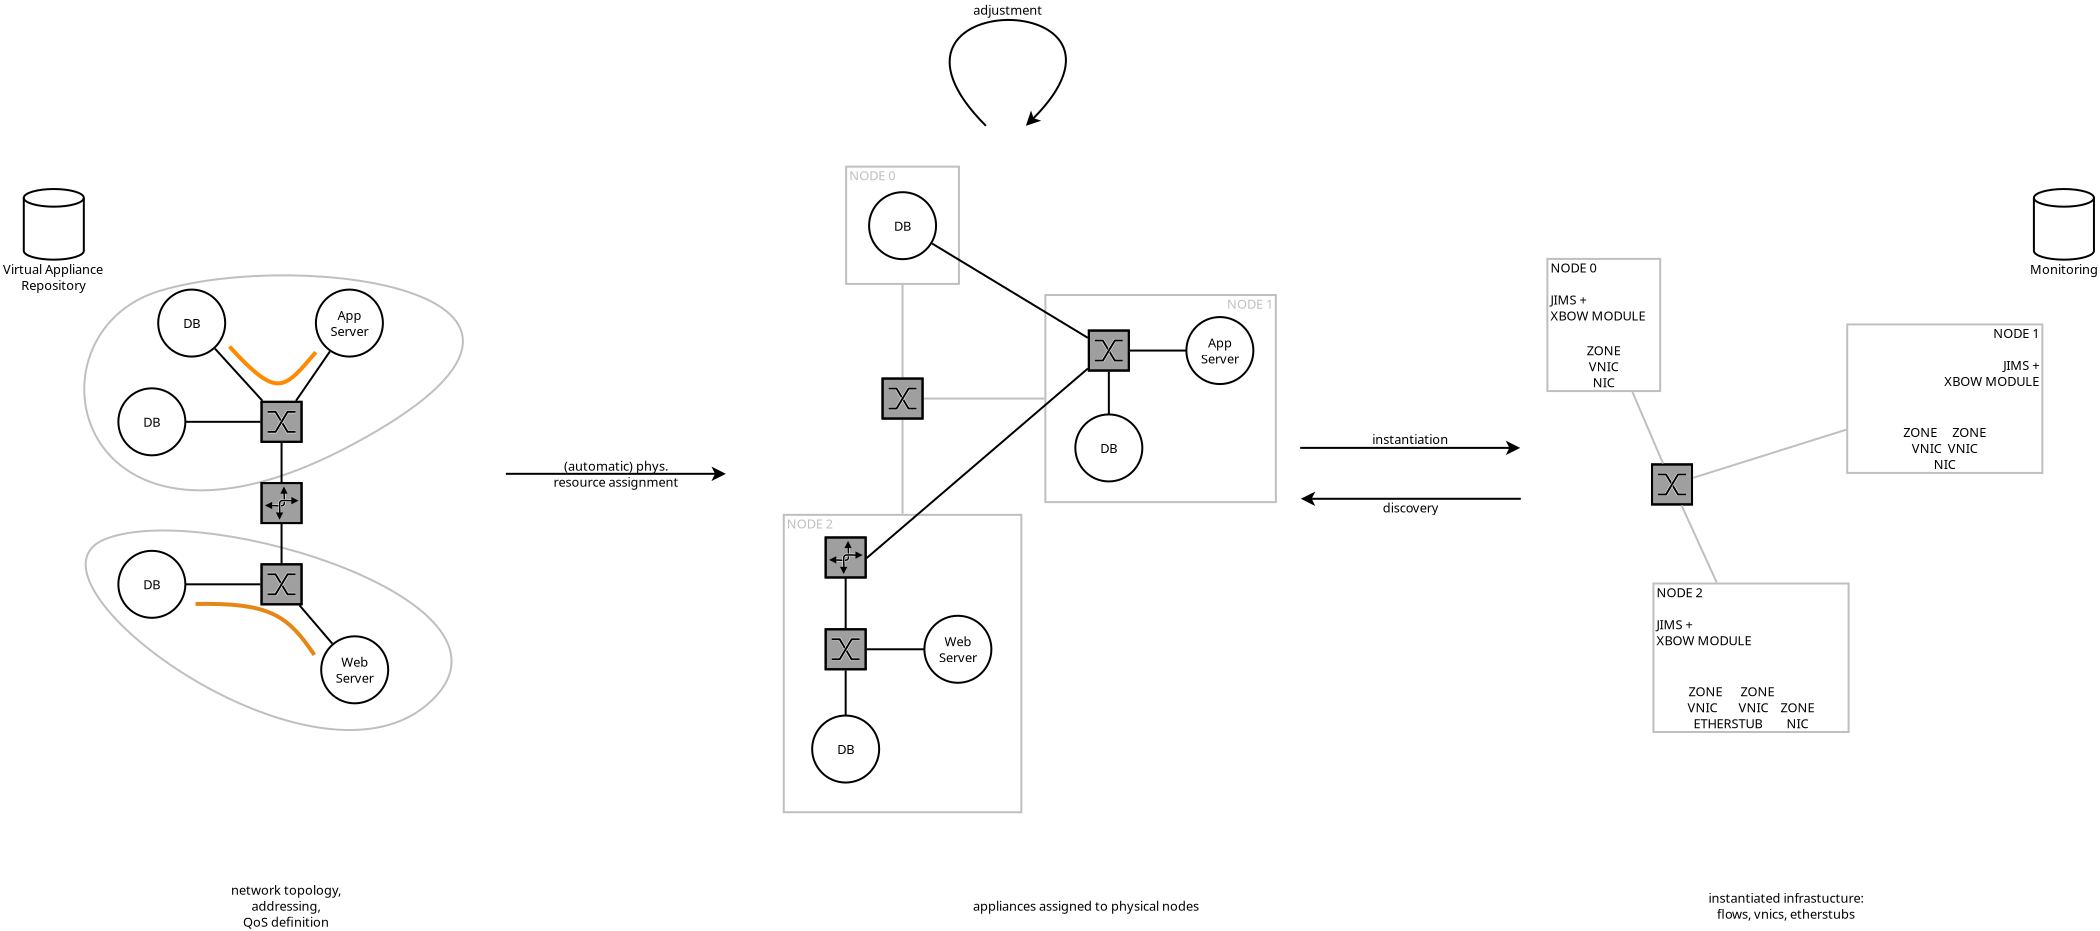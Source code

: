 <?xml version="1.0" encoding="UTF-8"?>
<dia:diagram xmlns:dia="http://www.lysator.liu.se/~alla/dia/">
  <dia:layer name="LANs, Nodes" visible="true">
    <dia:object type="Standard - Beziergon" version="0" id="O0">
      <dia:attribute name="obj_pos">
        <dia:point val="1,21.65"/>
      </dia:attribute>
      <dia:attribute name="obj_bb">
        <dia:rectangle val="-0.061,21.183;18.334,31.261"/>
      </dia:attribute>
      <dia:attribute name="bez_points">
        <dia:point val="1,21.65"/>
        <dia:point val="6.05,19.7"/>
        <dia:point val="22.95,24.95"/>
        <dia:point val="17.05,29.95"/>
        <dia:point val="11.15,34.95"/>
        <dia:point val="-4.05,23.6"/>
      </dia:attribute>
      <dia:attribute name="corner_types">
        <dia:enum val="164866672"/>
        <dia:enum val="0"/>
        <dia:enum val="0"/>
      </dia:attribute>
      <dia:attribute name="line_color">
        <dia:color val="#bfbfbf"/>
      </dia:attribute>
      <dia:attribute name="line_width">
        <dia:real val="0.1"/>
      </dia:attribute>
      <dia:attribute name="show_background">
        <dia:boolean val="true"/>
      </dia:attribute>
    </dia:object>
    <dia:object type="Standard - Beziergon" version="0" id="O1">
      <dia:attribute name="obj_pos">
        <dia:point val="3.7,9.25"/>
      </dia:attribute>
      <dia:attribute name="obj_bb">
        <dia:rectangle val="-0.133,8.425;18.902,19.277"/>
      </dia:attribute>
      <dia:attribute name="bez_points">
        <dia:point val="3.7,9.25"/>
        <dia:point val="10.85,7.1"/>
        <dia:point val="27.4,9.35"/>
        <dia:point val="13.4,16.9"/>
        <dia:point val="-0.6,24.45"/>
        <dia:point val="-3.45,11.4"/>
      </dia:attribute>
      <dia:attribute name="corner_types">
        <dia:enum val="165515408"/>
        <dia:enum val="0"/>
        <dia:enum val="0"/>
      </dia:attribute>
      <dia:attribute name="line_color">
        <dia:color val="#bfbfbf"/>
      </dia:attribute>
      <dia:attribute name="line_width">
        <dia:real val="0.1"/>
      </dia:attribute>
      <dia:attribute name="show_background">
        <dia:boolean val="true"/>
      </dia:attribute>
    </dia:object>
  </dia:layer>
  <dia:layer name="Tło" visible="true" active="true">
    <dia:object type="Network - Storage" version="1" id="O2">
      <dia:attribute name="obj_pos">
        <dia:point val="-3.106,4.16"/>
      </dia:attribute>
      <dia:attribute name="obj_bb">
        <dia:rectangle val="-4.426,4.11;1.217,9.345"/>
      </dia:attribute>
      <dia:attribute name="meta">
        <dia:composite type="dict"/>
      </dia:attribute>
      <dia:attribute name="elem_corner">
        <dia:point val="-3.106,4.16"/>
      </dia:attribute>
      <dia:attribute name="elem_width">
        <dia:real val="3.002"/>
      </dia:attribute>
      <dia:attribute name="elem_height">
        <dia:real val="3.532"/>
      </dia:attribute>
      <dia:attribute name="line_width">
        <dia:real val="0.1"/>
      </dia:attribute>
      <dia:attribute name="line_colour">
        <dia:color val="#000000"/>
      </dia:attribute>
      <dia:attribute name="fill_colour">
        <dia:color val="#ffffff"/>
      </dia:attribute>
      <dia:attribute name="show_background">
        <dia:boolean val="true"/>
      </dia:attribute>
      <dia:attribute name="line_style">
        <dia:enum val="0"/>
        <dia:real val="1"/>
      </dia:attribute>
      <dia:attribute name="padding">
        <dia:real val="0.1"/>
      </dia:attribute>
      <dia:attribute name="text">
        <dia:composite type="text">
          <dia:attribute name="string">
            <dia:string>#Virtual Appliance
Repository#</dia:string>
          </dia:attribute>
          <dia:attribute name="font">
            <dia:font family="sans" style="0" name="Helvetica"/>
          </dia:attribute>
          <dia:attribute name="height">
            <dia:real val="0.8"/>
          </dia:attribute>
          <dia:attribute name="pos">
            <dia:point val="-1.605,8.292"/>
          </dia:attribute>
          <dia:attribute name="color">
            <dia:color val="#000000"/>
          </dia:attribute>
          <dia:attribute name="alignment">
            <dia:enum val="1"/>
          </dia:attribute>
        </dia:composite>
      </dia:attribute>
      <dia:attribute name="flip_horizontal">
        <dia:boolean val="false"/>
      </dia:attribute>
      <dia:attribute name="flip_vertical">
        <dia:boolean val="false"/>
      </dia:attribute>
      <dia:attribute name="subscale">
        <dia:real val="1"/>
      </dia:attribute>
    </dia:object>
    <dia:object type="Network - Switch Symbol" version="1" id="O3">
      <dia:attribute name="obj_pos">
        <dia:point val="8.783,14.8"/>
      </dia:attribute>
      <dia:attribute name="obj_bb">
        <dia:rectangle val="8.732,14.75;10.832,16.85"/>
      </dia:attribute>
      <dia:attribute name="meta">
        <dia:composite type="dict"/>
      </dia:attribute>
      <dia:attribute name="elem_corner">
        <dia:point val="8.783,14.8"/>
      </dia:attribute>
      <dia:attribute name="elem_width">
        <dia:real val="2.0"/>
      </dia:attribute>
      <dia:attribute name="elem_height">
        <dia:real val="2.0"/>
      </dia:attribute>
      <dia:attribute name="line_width">
        <dia:real val="0.1"/>
      </dia:attribute>
      <dia:attribute name="line_colour">
        <dia:color val="#000000"/>
      </dia:attribute>
      <dia:attribute name="fill_colour">
        <dia:color val="#ffffff"/>
      </dia:attribute>
      <dia:attribute name="show_background">
        <dia:boolean val="true"/>
      </dia:attribute>
      <dia:attribute name="line_style">
        <dia:enum val="0"/>
        <dia:real val="1"/>
      </dia:attribute>
      <dia:attribute name="flip_horizontal">
        <dia:boolean val="false"/>
      </dia:attribute>
      <dia:attribute name="flip_vertical">
        <dia:boolean val="false"/>
      </dia:attribute>
      <dia:attribute name="subscale">
        <dia:real val="1"/>
      </dia:attribute>
    </dia:object>
    <dia:object type="Network - Router Symbol" version="1" id="O4">
      <dia:attribute name="obj_pos">
        <dia:point val="8.783,18.863"/>
      </dia:attribute>
      <dia:attribute name="obj_bb">
        <dia:rectangle val="8.732,18.812;10.832,20.913"/>
      </dia:attribute>
      <dia:attribute name="meta">
        <dia:composite type="dict"/>
      </dia:attribute>
      <dia:attribute name="elem_corner">
        <dia:point val="8.783,18.863"/>
      </dia:attribute>
      <dia:attribute name="elem_width">
        <dia:real val="2"/>
      </dia:attribute>
      <dia:attribute name="elem_height">
        <dia:real val="2"/>
      </dia:attribute>
      <dia:attribute name="line_width">
        <dia:real val="0.1"/>
      </dia:attribute>
      <dia:attribute name="line_colour">
        <dia:color val="#000000"/>
      </dia:attribute>
      <dia:attribute name="fill_colour">
        <dia:color val="#ffffff"/>
      </dia:attribute>
      <dia:attribute name="show_background">
        <dia:boolean val="true"/>
      </dia:attribute>
      <dia:attribute name="line_style">
        <dia:enum val="0"/>
        <dia:real val="1"/>
      </dia:attribute>
      <dia:attribute name="flip_horizontal">
        <dia:boolean val="false"/>
      </dia:attribute>
      <dia:attribute name="flip_vertical">
        <dia:boolean val="false"/>
      </dia:attribute>
      <dia:attribute name="subscale">
        <dia:real val="1"/>
      </dia:attribute>
    </dia:object>
    <dia:object type="Network - Switch Symbol" version="1" id="O5">
      <dia:attribute name="obj_pos">
        <dia:point val="8.783,22.925"/>
      </dia:attribute>
      <dia:attribute name="obj_bb">
        <dia:rectangle val="8.732,22.875;10.832,24.975"/>
      </dia:attribute>
      <dia:attribute name="meta">
        <dia:composite type="dict"/>
      </dia:attribute>
      <dia:attribute name="elem_corner">
        <dia:point val="8.783,22.925"/>
      </dia:attribute>
      <dia:attribute name="elem_width">
        <dia:real val="2.0"/>
      </dia:attribute>
      <dia:attribute name="elem_height">
        <dia:real val="2.0"/>
      </dia:attribute>
      <dia:attribute name="line_width">
        <dia:real val="0.1"/>
      </dia:attribute>
      <dia:attribute name="line_colour">
        <dia:color val="#000000"/>
      </dia:attribute>
      <dia:attribute name="fill_colour">
        <dia:color val="#ffffff"/>
      </dia:attribute>
      <dia:attribute name="show_background">
        <dia:boolean val="true"/>
      </dia:attribute>
      <dia:attribute name="line_style">
        <dia:enum val="0"/>
        <dia:real val="1"/>
      </dia:attribute>
      <dia:attribute name="flip_horizontal">
        <dia:boolean val="false"/>
      </dia:attribute>
      <dia:attribute name="flip_vertical">
        <dia:boolean val="false"/>
      </dia:attribute>
      <dia:attribute name="subscale">
        <dia:real val="1"/>
      </dia:attribute>
    </dia:object>
    <dia:object type="Standard - Line" version="0" id="O6">
      <dia:attribute name="obj_pos">
        <dia:point val="9.783,20.863"/>
      </dia:attribute>
      <dia:attribute name="obj_bb">
        <dia:rectangle val="9.732,20.812;9.832,22.925"/>
      </dia:attribute>
      <dia:attribute name="conn_endpoints">
        <dia:point val="9.783,20.863"/>
        <dia:point val="9.783,22.875"/>
      </dia:attribute>
      <dia:attribute name="numcp">
        <dia:int val="1"/>
      </dia:attribute>
      <dia:connections>
        <dia:connection handle="0" to="O4" connection="2"/>
        <dia:connection handle="1" to="O5" connection="4"/>
      </dia:connections>
    </dia:object>
    <dia:object type="Standard - Line" version="0" id="O7">
      <dia:attribute name="obj_pos">
        <dia:point val="10.681,24.975"/>
      </dia:attribute>
      <dia:attribute name="obj_bb">
        <dia:rectangle val="10.61,24.905;12.393,26.964"/>
      </dia:attribute>
      <dia:attribute name="conn_endpoints">
        <dia:point val="10.681,24.975"/>
        <dia:point val="12.322,26.893"/>
      </dia:attribute>
      <dia:attribute name="numcp">
        <dia:int val="1"/>
      </dia:attribute>
      <dia:connections>
        <dia:connection handle="0" to="O5" connection="4"/>
      </dia:connections>
    </dia:object>
    <dia:object type="Standard - Line" version="0" id="O8">
      <dia:attribute name="obj_pos">
        <dia:point val="8.732,15.8"/>
      </dia:attribute>
      <dia:attribute name="obj_bb">
        <dia:rectangle val="4.923,15.75;8.782,15.85"/>
      </dia:attribute>
      <dia:attribute name="conn_endpoints">
        <dia:point val="8.732,15.8"/>
        <dia:point val="4.973,15.8"/>
      </dia:attribute>
      <dia:attribute name="numcp">
        <dia:int val="1"/>
      </dia:attribute>
      <dia:connections>
        <dia:connection handle="0" to="O3" connection="4"/>
        <dia:connection handle="1" to="O19" connection="3"/>
      </dia:connections>
    </dia:object>
    <dia:object type="Standard - Line" version="0" id="O9">
      <dia:attribute name="obj_pos">
        <dia:point val="8.732,23.925"/>
      </dia:attribute>
      <dia:attribute name="obj_bb">
        <dia:rectangle val="4.923,23.875;8.782,23.975"/>
      </dia:attribute>
      <dia:attribute name="conn_endpoints">
        <dia:point val="8.732,23.925"/>
        <dia:point val="4.973,23.925"/>
      </dia:attribute>
      <dia:attribute name="numcp">
        <dia:int val="1"/>
      </dia:attribute>
      <dia:connections>
        <dia:connection handle="0" to="O5" connection="4"/>
        <dia:connection handle="1" to="O21" connection="3"/>
      </dia:connections>
    </dia:object>
    <dia:object type="Standard - Line" version="0" id="O10">
      <dia:attribute name="obj_pos">
        <dia:point val="9.783,18.863"/>
      </dia:attribute>
      <dia:attribute name="obj_bb">
        <dia:rectangle val="9.732,16.8;9.832,18.913"/>
      </dia:attribute>
      <dia:attribute name="conn_endpoints">
        <dia:point val="9.783,18.863"/>
        <dia:point val="9.783,16.85"/>
      </dia:attribute>
      <dia:attribute name="numcp">
        <dia:int val="1"/>
      </dia:attribute>
      <dia:connections>
        <dia:connection handle="0" to="O4" connection="1"/>
        <dia:connection handle="1" to="O3" connection="4"/>
      </dia:connections>
    </dia:object>
    <dia:object type="Standard - Line" version="0" id="O11">
      <dia:attribute name="obj_pos">
        <dia:point val="10.504,14.75"/>
      </dia:attribute>
      <dia:attribute name="obj_bb">
        <dia:rectangle val="10.434,12.213;12.269,14.82"/>
      </dia:attribute>
      <dia:attribute name="conn_endpoints">
        <dia:point val="10.504,14.75"/>
        <dia:point val="12.199,12.283"/>
      </dia:attribute>
      <dia:attribute name="numcp">
        <dia:int val="1"/>
      </dia:attribute>
      <dia:connections>
        <dia:connection handle="0" to="O3" connection="4"/>
      </dia:connections>
    </dia:object>
    <dia:object type="Standard - Line" version="0" id="O12">
      <dia:attribute name="obj_pos">
        <dia:point val="8.827,14.75"/>
      </dia:attribute>
      <dia:attribute name="obj_bb">
        <dia:rectangle val="6.38,12.068;8.898,14.821"/>
      </dia:attribute>
      <dia:attribute name="conn_endpoints">
        <dia:point val="8.827,14.75"/>
        <dia:point val="6.451,12.139"/>
      </dia:attribute>
      <dia:attribute name="numcp">
        <dia:int val="1"/>
      </dia:attribute>
      <dia:connections>
        <dia:connection handle="0" to="O3" connection="4"/>
      </dia:connections>
    </dia:object>
    <dia:group>
      <dia:object type="Geometric - Perfect Circle" version="1" id="O13">
        <dia:attribute name="obj_pos">
          <dia:point val="11.5,9.188"/>
        </dia:attribute>
        <dia:attribute name="obj_bb">
          <dia:rectangle val="11.45,9.137;14.9,12.588"/>
        </dia:attribute>
        <dia:attribute name="meta">
          <dia:composite type="dict"/>
        </dia:attribute>
        <dia:attribute name="elem_corner">
          <dia:point val="11.5,9.188"/>
        </dia:attribute>
        <dia:attribute name="elem_width">
          <dia:real val="3.35"/>
        </dia:attribute>
        <dia:attribute name="elem_height">
          <dia:real val="3.35"/>
        </dia:attribute>
        <dia:attribute name="line_width">
          <dia:real val="0.1"/>
        </dia:attribute>
        <dia:attribute name="line_colour">
          <dia:color val="#000000"/>
        </dia:attribute>
        <dia:attribute name="fill_colour">
          <dia:color val="#ffffff"/>
        </dia:attribute>
        <dia:attribute name="show_background">
          <dia:boolean val="true"/>
        </dia:attribute>
        <dia:attribute name="line_style">
          <dia:enum val="0"/>
          <dia:real val="1"/>
        </dia:attribute>
        <dia:attribute name="flip_horizontal">
          <dia:boolean val="false"/>
        </dia:attribute>
        <dia:attribute name="flip_vertical">
          <dia:boolean val="false"/>
        </dia:attribute>
        <dia:attribute name="subscale">
          <dia:real val="1"/>
        </dia:attribute>
      </dia:object>
      <dia:object type="Standard - Text" version="1" id="O14">
        <dia:attribute name="obj_pos">
          <dia:point val="13.175,10.863"/>
        </dia:attribute>
        <dia:attribute name="obj_bb">
          <dia:rectangle val="12.124,10.089;14.226,11.636"/>
        </dia:attribute>
        <dia:attribute name="text">
          <dia:composite type="text">
            <dia:attribute name="string">
              <dia:string>#App
Server#</dia:string>
            </dia:attribute>
            <dia:attribute name="font">
              <dia:font family="sans" style="0" name="Helvetica"/>
            </dia:attribute>
            <dia:attribute name="height">
              <dia:real val="0.8"/>
            </dia:attribute>
            <dia:attribute name="pos">
              <dia:point val="13.175,10.684"/>
            </dia:attribute>
            <dia:attribute name="color">
              <dia:color val="#000000"/>
            </dia:attribute>
            <dia:attribute name="alignment">
              <dia:enum val="1"/>
            </dia:attribute>
          </dia:composite>
        </dia:attribute>
        <dia:attribute name="valign">
          <dia:enum val="2"/>
        </dia:attribute>
        <dia:connections>
          <dia:connection handle="0" to="O13" connection="8"/>
        </dia:connections>
      </dia:object>
    </dia:group>
    <dia:group>
      <dia:object type="Geometric - Perfect Circle" version="1" id="O15">
        <dia:attribute name="obj_pos">
          <dia:point val="3.615,9.188"/>
        </dia:attribute>
        <dia:attribute name="obj_bb">
          <dia:rectangle val="3.565,9.137;7.015,12.588"/>
        </dia:attribute>
        <dia:attribute name="meta">
          <dia:composite type="dict"/>
        </dia:attribute>
        <dia:attribute name="elem_corner">
          <dia:point val="3.615,9.188"/>
        </dia:attribute>
        <dia:attribute name="elem_width">
          <dia:real val="3.35"/>
        </dia:attribute>
        <dia:attribute name="elem_height">
          <dia:real val="3.35"/>
        </dia:attribute>
        <dia:attribute name="line_width">
          <dia:real val="0.1"/>
        </dia:attribute>
        <dia:attribute name="line_colour">
          <dia:color val="#000000"/>
        </dia:attribute>
        <dia:attribute name="fill_colour">
          <dia:color val="#ffffff"/>
        </dia:attribute>
        <dia:attribute name="show_background">
          <dia:boolean val="true"/>
        </dia:attribute>
        <dia:attribute name="line_style">
          <dia:enum val="0"/>
          <dia:real val="1"/>
        </dia:attribute>
        <dia:attribute name="flip_horizontal">
          <dia:boolean val="false"/>
        </dia:attribute>
        <dia:attribute name="flip_vertical">
          <dia:boolean val="false"/>
        </dia:attribute>
        <dia:attribute name="subscale">
          <dia:real val="1"/>
        </dia:attribute>
      </dia:object>
      <dia:object type="Standard - Text" version="1" id="O16">
        <dia:attribute name="obj_pos">
          <dia:point val="5.29,10.863"/>
        </dia:attribute>
        <dia:attribute name="obj_bb">
          <dia:rectangle val="4.824,10.489;5.756,11.236"/>
        </dia:attribute>
        <dia:attribute name="text">
          <dia:composite type="text">
            <dia:attribute name="string">
              <dia:string>#DB#</dia:string>
            </dia:attribute>
            <dia:attribute name="font">
              <dia:font family="sans" style="0" name="Helvetica"/>
            </dia:attribute>
            <dia:attribute name="height">
              <dia:real val="0.8"/>
            </dia:attribute>
            <dia:attribute name="pos">
              <dia:point val="5.29,11.084"/>
            </dia:attribute>
            <dia:attribute name="color">
              <dia:color val="#000000"/>
            </dia:attribute>
            <dia:attribute name="alignment">
              <dia:enum val="1"/>
            </dia:attribute>
          </dia:composite>
        </dia:attribute>
        <dia:attribute name="valign">
          <dia:enum val="2"/>
        </dia:attribute>
        <dia:connections>
          <dia:connection handle="0" to="O15" connection="8"/>
        </dia:connections>
      </dia:object>
    </dia:group>
    <dia:group>
      <dia:object type="Geometric - Perfect Circle" version="1" id="O17">
        <dia:attribute name="obj_pos">
          <dia:point val="11.765,26.525"/>
        </dia:attribute>
        <dia:attribute name="obj_bb">
          <dia:rectangle val="11.715,26.475;15.165,29.925"/>
        </dia:attribute>
        <dia:attribute name="meta">
          <dia:composite type="dict"/>
        </dia:attribute>
        <dia:attribute name="elem_corner">
          <dia:point val="11.765,26.525"/>
        </dia:attribute>
        <dia:attribute name="elem_width">
          <dia:real val="3.35"/>
        </dia:attribute>
        <dia:attribute name="elem_height">
          <dia:real val="3.35"/>
        </dia:attribute>
        <dia:attribute name="line_width">
          <dia:real val="0.1"/>
        </dia:attribute>
        <dia:attribute name="line_colour">
          <dia:color val="#000000"/>
        </dia:attribute>
        <dia:attribute name="fill_colour">
          <dia:color val="#ffffff"/>
        </dia:attribute>
        <dia:attribute name="show_background">
          <dia:boolean val="true"/>
        </dia:attribute>
        <dia:attribute name="line_style">
          <dia:enum val="0"/>
          <dia:real val="1"/>
        </dia:attribute>
        <dia:attribute name="flip_horizontal">
          <dia:boolean val="false"/>
        </dia:attribute>
        <dia:attribute name="flip_vertical">
          <dia:boolean val="false"/>
        </dia:attribute>
        <dia:attribute name="subscale">
          <dia:real val="1"/>
        </dia:attribute>
      </dia:object>
      <dia:object type="Standard - Text" version="1" id="O18">
        <dia:attribute name="obj_pos">
          <dia:point val="13.44,28.2"/>
        </dia:attribute>
        <dia:attribute name="obj_bb">
          <dia:rectangle val="12.389,27.426;14.491,28.974"/>
        </dia:attribute>
        <dia:attribute name="text">
          <dia:composite type="text">
            <dia:attribute name="string">
              <dia:string>#Web
Server#</dia:string>
            </dia:attribute>
            <dia:attribute name="font">
              <dia:font family="sans" style="0" name="Helvetica"/>
            </dia:attribute>
            <dia:attribute name="height">
              <dia:real val="0.8"/>
            </dia:attribute>
            <dia:attribute name="pos">
              <dia:point val="13.44,28.021"/>
            </dia:attribute>
            <dia:attribute name="color">
              <dia:color val="#000000"/>
            </dia:attribute>
            <dia:attribute name="alignment">
              <dia:enum val="1"/>
            </dia:attribute>
          </dia:composite>
        </dia:attribute>
        <dia:attribute name="valign">
          <dia:enum val="2"/>
        </dia:attribute>
        <dia:connections>
          <dia:connection handle="0" to="O17" connection="8"/>
        </dia:connections>
      </dia:object>
    </dia:group>
    <dia:group>
      <dia:object type="Geometric - Perfect Circle" version="1" id="O19">
        <dia:attribute name="obj_pos">
          <dia:point val="1.623,14.125"/>
        </dia:attribute>
        <dia:attribute name="obj_bb">
          <dia:rectangle val="1.573,14.075;5.022,17.525"/>
        </dia:attribute>
        <dia:attribute name="meta">
          <dia:composite type="dict"/>
        </dia:attribute>
        <dia:attribute name="elem_corner">
          <dia:point val="1.623,14.125"/>
        </dia:attribute>
        <dia:attribute name="elem_width">
          <dia:real val="3.35"/>
        </dia:attribute>
        <dia:attribute name="elem_height">
          <dia:real val="3.35"/>
        </dia:attribute>
        <dia:attribute name="line_width">
          <dia:real val="0.1"/>
        </dia:attribute>
        <dia:attribute name="line_colour">
          <dia:color val="#000000"/>
        </dia:attribute>
        <dia:attribute name="fill_colour">
          <dia:color val="#ffffff"/>
        </dia:attribute>
        <dia:attribute name="show_background">
          <dia:boolean val="true"/>
        </dia:attribute>
        <dia:attribute name="line_style">
          <dia:enum val="0"/>
          <dia:real val="1"/>
        </dia:attribute>
        <dia:attribute name="flip_horizontal">
          <dia:boolean val="false"/>
        </dia:attribute>
        <dia:attribute name="flip_vertical">
          <dia:boolean val="false"/>
        </dia:attribute>
        <dia:attribute name="subscale">
          <dia:real val="1"/>
        </dia:attribute>
      </dia:object>
      <dia:object type="Standard - Text" version="1" id="O20">
        <dia:attribute name="obj_pos">
          <dia:point val="3.297,15.8"/>
        </dia:attribute>
        <dia:attribute name="obj_bb">
          <dia:rectangle val="2.831,15.426;3.764,16.174"/>
        </dia:attribute>
        <dia:attribute name="text">
          <dia:composite type="text">
            <dia:attribute name="string">
              <dia:string>#DB#</dia:string>
            </dia:attribute>
            <dia:attribute name="font">
              <dia:font family="sans" style="0" name="Helvetica"/>
            </dia:attribute>
            <dia:attribute name="height">
              <dia:real val="0.8"/>
            </dia:attribute>
            <dia:attribute name="pos">
              <dia:point val="3.297,16.021"/>
            </dia:attribute>
            <dia:attribute name="color">
              <dia:color val="#000000"/>
            </dia:attribute>
            <dia:attribute name="alignment">
              <dia:enum val="1"/>
            </dia:attribute>
          </dia:composite>
        </dia:attribute>
        <dia:attribute name="valign">
          <dia:enum val="2"/>
        </dia:attribute>
        <dia:connections>
          <dia:connection handle="0" to="O19" connection="8"/>
        </dia:connections>
      </dia:object>
    </dia:group>
    <dia:group>
      <dia:object type="Geometric - Perfect Circle" version="1" id="O21">
        <dia:attribute name="obj_pos">
          <dia:point val="1.623,22.25"/>
        </dia:attribute>
        <dia:attribute name="obj_bb">
          <dia:rectangle val="1.573,22.2;5.022,25.65"/>
        </dia:attribute>
        <dia:attribute name="meta">
          <dia:composite type="dict"/>
        </dia:attribute>
        <dia:attribute name="elem_corner">
          <dia:point val="1.623,22.25"/>
        </dia:attribute>
        <dia:attribute name="elem_width">
          <dia:real val="3.35"/>
        </dia:attribute>
        <dia:attribute name="elem_height">
          <dia:real val="3.35"/>
        </dia:attribute>
        <dia:attribute name="line_width">
          <dia:real val="0.1"/>
        </dia:attribute>
        <dia:attribute name="line_colour">
          <dia:color val="#000000"/>
        </dia:attribute>
        <dia:attribute name="fill_colour">
          <dia:color val="#ffffff"/>
        </dia:attribute>
        <dia:attribute name="show_background">
          <dia:boolean val="true"/>
        </dia:attribute>
        <dia:attribute name="line_style">
          <dia:enum val="0"/>
          <dia:real val="1"/>
        </dia:attribute>
        <dia:attribute name="flip_horizontal">
          <dia:boolean val="false"/>
        </dia:attribute>
        <dia:attribute name="flip_vertical">
          <dia:boolean val="false"/>
        </dia:attribute>
        <dia:attribute name="subscale">
          <dia:real val="1"/>
        </dia:attribute>
      </dia:object>
      <dia:object type="Standard - Text" version="1" id="O22">
        <dia:attribute name="obj_pos">
          <dia:point val="3.297,23.925"/>
        </dia:attribute>
        <dia:attribute name="obj_bb">
          <dia:rectangle val="2.831,23.551;3.764,24.299"/>
        </dia:attribute>
        <dia:attribute name="text">
          <dia:composite type="text">
            <dia:attribute name="string">
              <dia:string>#DB#</dia:string>
            </dia:attribute>
            <dia:attribute name="font">
              <dia:font family="sans" style="0" name="Helvetica"/>
            </dia:attribute>
            <dia:attribute name="height">
              <dia:real val="0.8"/>
            </dia:attribute>
            <dia:attribute name="pos">
              <dia:point val="3.297,24.146"/>
            </dia:attribute>
            <dia:attribute name="color">
              <dia:color val="#000000"/>
            </dia:attribute>
            <dia:attribute name="alignment">
              <dia:enum val="1"/>
            </dia:attribute>
          </dia:composite>
        </dia:attribute>
        <dia:attribute name="valign">
          <dia:enum val="2"/>
        </dia:attribute>
        <dia:connections>
          <dia:connection handle="0" to="O21" connection="8"/>
        </dia:connections>
      </dia:object>
    </dia:group>
    <dia:object type="Standard - Box" version="0" id="O23">
      <dia:attribute name="obj_pos">
        <dia:point val="38.013,3.042"/>
      </dia:attribute>
      <dia:attribute name="obj_bb">
        <dia:rectangle val="37.963,2.992;43.702,8.955"/>
      </dia:attribute>
      <dia:attribute name="elem_corner">
        <dia:point val="38.013,3.042"/>
      </dia:attribute>
      <dia:attribute name="elem_width">
        <dia:real val="5.639"/>
      </dia:attribute>
      <dia:attribute name="elem_height">
        <dia:real val="5.863"/>
      </dia:attribute>
      <dia:attribute name="border_width">
        <dia:real val="0.1"/>
      </dia:attribute>
      <dia:attribute name="border_color">
        <dia:color val="#bfbfbf"/>
      </dia:attribute>
      <dia:attribute name="show_background">
        <dia:boolean val="true"/>
      </dia:attribute>
    </dia:object>
    <dia:object type="Standard - Box" version="0" id="O24">
      <dia:attribute name="obj_pos">
        <dia:point val="47.974,9.459"/>
      </dia:attribute>
      <dia:attribute name="obj_bb">
        <dia:rectangle val="47.925,9.409;59.55,19.865"/>
      </dia:attribute>
      <dia:attribute name="elem_corner">
        <dia:point val="47.974,9.459"/>
      </dia:attribute>
      <dia:attribute name="elem_width">
        <dia:real val="11.525"/>
      </dia:attribute>
      <dia:attribute name="elem_height">
        <dia:real val="10.356"/>
      </dia:attribute>
      <dia:attribute name="border_width">
        <dia:real val="0.1"/>
      </dia:attribute>
      <dia:attribute name="border_color">
        <dia:color val="#bfbfbf"/>
      </dia:attribute>
      <dia:attribute name="show_background">
        <dia:boolean val="true"/>
      </dia:attribute>
    </dia:object>
    <dia:object type="Standard - Box" version="0" id="O25">
      <dia:attribute name="obj_pos">
        <dia:point val="34.893,20.451"/>
      </dia:attribute>
      <dia:attribute name="obj_bb">
        <dia:rectangle val="34.843,20.401;46.822,35.371"/>
      </dia:attribute>
      <dia:attribute name="elem_corner">
        <dia:point val="34.893,20.451"/>
      </dia:attribute>
      <dia:attribute name="elem_width">
        <dia:real val="11.879"/>
      </dia:attribute>
      <dia:attribute name="elem_height">
        <dia:real val="14.87"/>
      </dia:attribute>
      <dia:attribute name="border_width">
        <dia:real val="0.1"/>
      </dia:attribute>
      <dia:attribute name="border_color">
        <dia:color val="#bfbfbf"/>
      </dia:attribute>
      <dia:attribute name="show_background">
        <dia:boolean val="true"/>
      </dia:attribute>
    </dia:object>
    <dia:object type="Standard - Line" version="0" id="O26">
      <dia:attribute name="obj_pos">
        <dia:point val="41.883,14.637"/>
      </dia:attribute>
      <dia:attribute name="obj_bb">
        <dia:rectangle val="41.833,14.587;47.976,14.687"/>
      </dia:attribute>
      <dia:attribute name="conn_endpoints">
        <dia:point val="41.883,14.637"/>
        <dia:point val="47.926,14.637"/>
      </dia:attribute>
      <dia:attribute name="numcp">
        <dia:int val="1"/>
      </dia:attribute>
      <dia:attribute name="line_color">
        <dia:color val="#bfbfbf"/>
      </dia:attribute>
      <dia:connections>
        <dia:connection handle="0" to="O29" connection="4"/>
        <dia:connection handle="1" to="O24" connection="8"/>
      </dia:connections>
    </dia:object>
    <dia:object type="Standard - Line" version="0" id="O27">
      <dia:attribute name="obj_pos">
        <dia:point val="40.833,20.404"/>
      </dia:attribute>
      <dia:attribute name="obj_bb">
        <dia:rectangle val="40.782,15.637;40.883,20.454"/>
      </dia:attribute>
      <dia:attribute name="conn_endpoints">
        <dia:point val="40.833,20.404"/>
        <dia:point val="40.833,15.687"/>
      </dia:attribute>
      <dia:attribute name="numcp">
        <dia:int val="1"/>
      </dia:attribute>
      <dia:attribute name="line_color">
        <dia:color val="#bfbfbf"/>
      </dia:attribute>
      <dia:connections>
        <dia:connection handle="0" to="O25" connection="8"/>
        <dia:connection handle="1" to="O29" connection="4"/>
      </dia:connections>
    </dia:object>
    <dia:object type="Standard - Line" version="0" id="O28">
      <dia:attribute name="obj_pos">
        <dia:point val="40.833,8.953"/>
      </dia:attribute>
      <dia:attribute name="obj_bb">
        <dia:rectangle val="40.782,8.903;40.883,13.637"/>
      </dia:attribute>
      <dia:attribute name="conn_endpoints">
        <dia:point val="40.833,8.953"/>
        <dia:point val="40.833,13.587"/>
      </dia:attribute>
      <dia:attribute name="numcp">
        <dia:int val="1"/>
      </dia:attribute>
      <dia:attribute name="line_color">
        <dia:color val="#bfbfbf"/>
      </dia:attribute>
      <dia:connections>
        <dia:connection handle="0" to="O23" connection="8"/>
        <dia:connection handle="1" to="O29" connection="4"/>
      </dia:connections>
    </dia:object>
    <dia:object type="Network - Switch Symbol" version="1" id="O29">
      <dia:attribute name="obj_pos">
        <dia:point val="39.833,13.637"/>
      </dia:attribute>
      <dia:attribute name="obj_bb">
        <dia:rectangle val="39.782,13.587;41.883,15.687"/>
      </dia:attribute>
      <dia:attribute name="meta">
        <dia:composite type="dict"/>
      </dia:attribute>
      <dia:attribute name="elem_corner">
        <dia:point val="39.833,13.637"/>
      </dia:attribute>
      <dia:attribute name="elem_width">
        <dia:real val="2"/>
      </dia:attribute>
      <dia:attribute name="elem_height">
        <dia:real val="2"/>
      </dia:attribute>
      <dia:attribute name="line_width">
        <dia:real val="0.1"/>
      </dia:attribute>
      <dia:attribute name="line_colour">
        <dia:color val="#000000"/>
      </dia:attribute>
      <dia:attribute name="fill_colour">
        <dia:color val="#ffffff"/>
      </dia:attribute>
      <dia:attribute name="show_background">
        <dia:boolean val="true"/>
      </dia:attribute>
      <dia:attribute name="line_style">
        <dia:enum val="0"/>
        <dia:real val="1"/>
      </dia:attribute>
      <dia:attribute name="flip_horizontal">
        <dia:boolean val="false"/>
      </dia:attribute>
      <dia:attribute name="flip_vertical">
        <dia:boolean val="false"/>
      </dia:attribute>
      <dia:attribute name="subscale">
        <dia:real val="1"/>
      </dia:attribute>
    </dia:object>
    <dia:object type="Network - Switch Symbol" version="1" id="O30">
      <dia:attribute name="obj_pos">
        <dia:point val="50.147,11.237"/>
      </dia:attribute>
      <dia:attribute name="obj_bb">
        <dia:rectangle val="50.097,11.187;52.197,13.287"/>
      </dia:attribute>
      <dia:attribute name="meta">
        <dia:composite type="dict"/>
      </dia:attribute>
      <dia:attribute name="elem_corner">
        <dia:point val="50.147,11.237"/>
      </dia:attribute>
      <dia:attribute name="elem_width">
        <dia:real val="2.0"/>
      </dia:attribute>
      <dia:attribute name="elem_height">
        <dia:real val="2.0"/>
      </dia:attribute>
      <dia:attribute name="line_width">
        <dia:real val="0.1"/>
      </dia:attribute>
      <dia:attribute name="line_colour">
        <dia:color val="#000000"/>
      </dia:attribute>
      <dia:attribute name="fill_colour">
        <dia:color val="#ffffff"/>
      </dia:attribute>
      <dia:attribute name="show_background">
        <dia:boolean val="true"/>
      </dia:attribute>
      <dia:attribute name="line_style">
        <dia:enum val="0"/>
        <dia:real val="1"/>
      </dia:attribute>
      <dia:attribute name="flip_horizontal">
        <dia:boolean val="false"/>
      </dia:attribute>
      <dia:attribute name="flip_vertical">
        <dia:boolean val="false"/>
      </dia:attribute>
      <dia:attribute name="subscale">
        <dia:real val="1"/>
      </dia:attribute>
    </dia:object>
    <dia:object type="Standard - Line" version="0" id="O31">
      <dia:attribute name="obj_pos">
        <dia:point val="50.097,11.601"/>
      </dia:attribute>
      <dia:attribute name="obj_bb">
        <dia:rectangle val="42.241,6.818;50.166,11.67"/>
      </dia:attribute>
      <dia:attribute name="conn_endpoints">
        <dia:point val="50.097,11.601"/>
        <dia:point val="42.31,6.886"/>
      </dia:attribute>
      <dia:attribute name="numcp">
        <dia:int val="1"/>
      </dia:attribute>
      <dia:connections>
        <dia:connection handle="0" to="O30" connection="4"/>
      </dia:connections>
    </dia:object>
    <dia:object type="Standard - Line" version="0" id="O32">
      <dia:attribute name="obj_pos">
        <dia:point val="52.197,12.237"/>
      </dia:attribute>
      <dia:attribute name="obj_bb">
        <dia:rectangle val="52.147,12.187;55.074,12.287"/>
      </dia:attribute>
      <dia:attribute name="conn_endpoints">
        <dia:point val="52.197,12.237"/>
        <dia:point val="55.024,12.237"/>
      </dia:attribute>
      <dia:attribute name="numcp">
        <dia:int val="1"/>
      </dia:attribute>
      <dia:connections>
        <dia:connection handle="0" to="O30" connection="4"/>
        <dia:connection handle="1" to="O34" connection="2"/>
      </dia:connections>
    </dia:object>
    <dia:object type="Standard - Line" version="0" id="O33">
      <dia:attribute name="obj_pos">
        <dia:point val="51.147,13.287"/>
      </dia:attribute>
      <dia:attribute name="obj_bb">
        <dia:rectangle val="51.097,13.237;51.197,15.481"/>
      </dia:attribute>
      <dia:attribute name="conn_endpoints">
        <dia:point val="51.147,13.287"/>
        <dia:point val="51.147,15.431"/>
      </dia:attribute>
      <dia:attribute name="numcp">
        <dia:int val="1"/>
      </dia:attribute>
      <dia:connections>
        <dia:connection handle="0" to="O30" connection="4"/>
        <dia:connection handle="1" to="O36" connection="1"/>
      </dia:connections>
    </dia:object>
    <dia:group>
      <dia:object type="Geometric - Perfect Circle" version="1" id="O34">
        <dia:attribute name="obj_pos">
          <dia:point val="55.024,10.562"/>
        </dia:attribute>
        <dia:attribute name="obj_bb">
          <dia:rectangle val="54.974,10.512;58.424,13.962"/>
        </dia:attribute>
        <dia:attribute name="meta">
          <dia:composite type="dict"/>
        </dia:attribute>
        <dia:attribute name="elem_corner">
          <dia:point val="55.024,10.562"/>
        </dia:attribute>
        <dia:attribute name="elem_width">
          <dia:real val="3.35"/>
        </dia:attribute>
        <dia:attribute name="elem_height">
          <dia:real val="3.35"/>
        </dia:attribute>
        <dia:attribute name="line_width">
          <dia:real val="0.1"/>
        </dia:attribute>
        <dia:attribute name="line_colour">
          <dia:color val="#000000"/>
        </dia:attribute>
        <dia:attribute name="fill_colour">
          <dia:color val="#ffffff"/>
        </dia:attribute>
        <dia:attribute name="show_background">
          <dia:boolean val="true"/>
        </dia:attribute>
        <dia:attribute name="line_style">
          <dia:enum val="0"/>
          <dia:real val="1"/>
        </dia:attribute>
        <dia:attribute name="flip_horizontal">
          <dia:boolean val="false"/>
        </dia:attribute>
        <dia:attribute name="flip_vertical">
          <dia:boolean val="false"/>
        </dia:attribute>
        <dia:attribute name="subscale">
          <dia:real val="1"/>
        </dia:attribute>
      </dia:object>
      <dia:object type="Standard - Text" version="1" id="O35">
        <dia:attribute name="obj_pos">
          <dia:point val="56.699,12.237"/>
        </dia:attribute>
        <dia:attribute name="obj_bb">
          <dia:rectangle val="55.647,11.463;57.75,13.011"/>
        </dia:attribute>
        <dia:attribute name="text">
          <dia:composite type="text">
            <dia:attribute name="string">
              <dia:string>#App
Server#</dia:string>
            </dia:attribute>
            <dia:attribute name="font">
              <dia:font family="sans" style="0" name="Helvetica"/>
            </dia:attribute>
            <dia:attribute name="height">
              <dia:real val="0.8"/>
            </dia:attribute>
            <dia:attribute name="pos">
              <dia:point val="56.699,12.058"/>
            </dia:attribute>
            <dia:attribute name="color">
              <dia:color val="#000000"/>
            </dia:attribute>
            <dia:attribute name="alignment">
              <dia:enum val="1"/>
            </dia:attribute>
          </dia:composite>
        </dia:attribute>
        <dia:attribute name="valign">
          <dia:enum val="2"/>
        </dia:attribute>
        <dia:connections>
          <dia:connection handle="0" to="O34" connection="8"/>
        </dia:connections>
      </dia:object>
    </dia:group>
    <dia:group>
      <dia:object type="Geometric - Perfect Circle" version="1" id="O36">
        <dia:attribute name="obj_pos">
          <dia:point val="49.472,15.431"/>
        </dia:attribute>
        <dia:attribute name="obj_bb">
          <dia:rectangle val="49.422,15.381;52.872,18.831"/>
        </dia:attribute>
        <dia:attribute name="meta">
          <dia:composite type="dict"/>
        </dia:attribute>
        <dia:attribute name="elem_corner">
          <dia:point val="49.472,15.431"/>
        </dia:attribute>
        <dia:attribute name="elem_width">
          <dia:real val="3.35"/>
        </dia:attribute>
        <dia:attribute name="elem_height">
          <dia:real val="3.35"/>
        </dia:attribute>
        <dia:attribute name="line_width">
          <dia:real val="0.1"/>
        </dia:attribute>
        <dia:attribute name="line_colour">
          <dia:color val="#000000"/>
        </dia:attribute>
        <dia:attribute name="fill_colour">
          <dia:color val="#ffffff"/>
        </dia:attribute>
        <dia:attribute name="show_background">
          <dia:boolean val="true"/>
        </dia:attribute>
        <dia:attribute name="line_style">
          <dia:enum val="0"/>
          <dia:real val="1"/>
        </dia:attribute>
        <dia:attribute name="flip_horizontal">
          <dia:boolean val="false"/>
        </dia:attribute>
        <dia:attribute name="flip_vertical">
          <dia:boolean val="false"/>
        </dia:attribute>
        <dia:attribute name="subscale">
          <dia:real val="1"/>
        </dia:attribute>
      </dia:object>
      <dia:object type="Standard - Text" version="1" id="O37">
        <dia:attribute name="obj_pos">
          <dia:point val="51.147,17.106"/>
        </dia:attribute>
        <dia:attribute name="obj_bb">
          <dia:rectangle val="50.681,16.732;51.613,17.48"/>
        </dia:attribute>
        <dia:attribute name="text">
          <dia:composite type="text">
            <dia:attribute name="string">
              <dia:string>#DB#</dia:string>
            </dia:attribute>
            <dia:attribute name="font">
              <dia:font family="sans" style="0" name="Helvetica"/>
            </dia:attribute>
            <dia:attribute name="height">
              <dia:real val="0.8"/>
            </dia:attribute>
            <dia:attribute name="pos">
              <dia:point val="51.147,17.327"/>
            </dia:attribute>
            <dia:attribute name="color">
              <dia:color val="#000000"/>
            </dia:attribute>
            <dia:attribute name="alignment">
              <dia:enum val="1"/>
            </dia:attribute>
          </dia:composite>
        </dia:attribute>
        <dia:attribute name="valign">
          <dia:enum val="2"/>
        </dia:attribute>
        <dia:connections>
          <dia:connection handle="0" to="O36" connection="8"/>
        </dia:connections>
      </dia:object>
    </dia:group>
    <dia:group>
      <dia:object type="Geometric - Perfect Circle" version="1" id="O38">
        <dia:attribute name="obj_pos">
          <dia:point val="39.159,4.318"/>
        </dia:attribute>
        <dia:attribute name="obj_bb">
          <dia:rectangle val="39.109,4.268;42.559,7.718"/>
        </dia:attribute>
        <dia:attribute name="meta">
          <dia:composite type="dict"/>
        </dia:attribute>
        <dia:attribute name="elem_corner">
          <dia:point val="39.159,4.318"/>
        </dia:attribute>
        <dia:attribute name="elem_width">
          <dia:real val="3.35"/>
        </dia:attribute>
        <dia:attribute name="elem_height">
          <dia:real val="3.35"/>
        </dia:attribute>
        <dia:attribute name="line_width">
          <dia:real val="0.1"/>
        </dia:attribute>
        <dia:attribute name="line_colour">
          <dia:color val="#000000"/>
        </dia:attribute>
        <dia:attribute name="fill_colour">
          <dia:color val="#ffffff"/>
        </dia:attribute>
        <dia:attribute name="show_background">
          <dia:boolean val="true"/>
        </dia:attribute>
        <dia:attribute name="line_style">
          <dia:enum val="0"/>
          <dia:real val="1"/>
        </dia:attribute>
        <dia:attribute name="flip_horizontal">
          <dia:boolean val="false"/>
        </dia:attribute>
        <dia:attribute name="flip_vertical">
          <dia:boolean val="false"/>
        </dia:attribute>
        <dia:attribute name="subscale">
          <dia:real val="1"/>
        </dia:attribute>
      </dia:object>
      <dia:object type="Standard - Text" version="1" id="O39">
        <dia:attribute name="obj_pos">
          <dia:point val="40.834,5.993"/>
        </dia:attribute>
        <dia:attribute name="obj_bb">
          <dia:rectangle val="40.368,5.619;41.3,6.366"/>
        </dia:attribute>
        <dia:attribute name="text">
          <dia:composite type="text">
            <dia:attribute name="string">
              <dia:string>#DB#</dia:string>
            </dia:attribute>
            <dia:attribute name="font">
              <dia:font family="sans" style="0" name="Helvetica"/>
            </dia:attribute>
            <dia:attribute name="height">
              <dia:real val="0.8"/>
            </dia:attribute>
            <dia:attribute name="pos">
              <dia:point val="40.834,6.214"/>
            </dia:attribute>
            <dia:attribute name="color">
              <dia:color val="#000000"/>
            </dia:attribute>
            <dia:attribute name="alignment">
              <dia:enum val="1"/>
            </dia:attribute>
          </dia:composite>
        </dia:attribute>
        <dia:attribute name="valign">
          <dia:enum val="2"/>
        </dia:attribute>
        <dia:connections>
          <dia:connection handle="0" to="O38" connection="8"/>
        </dia:connections>
      </dia:object>
    </dia:group>
    <dia:object type="Network - Router Symbol" version="1" id="O40">
      <dia:attribute name="obj_pos">
        <dia:point val="36.988,21.583"/>
      </dia:attribute>
      <dia:attribute name="obj_bb">
        <dia:rectangle val="36.938,21.533;39.038,23.633"/>
      </dia:attribute>
      <dia:attribute name="meta">
        <dia:composite type="dict"/>
      </dia:attribute>
      <dia:attribute name="elem_corner">
        <dia:point val="36.988,21.583"/>
      </dia:attribute>
      <dia:attribute name="elem_width">
        <dia:real val="2"/>
      </dia:attribute>
      <dia:attribute name="elem_height">
        <dia:real val="2"/>
      </dia:attribute>
      <dia:attribute name="line_width">
        <dia:real val="0.1"/>
      </dia:attribute>
      <dia:attribute name="line_colour">
        <dia:color val="#000000"/>
      </dia:attribute>
      <dia:attribute name="fill_colour">
        <dia:color val="#ffffff"/>
      </dia:attribute>
      <dia:attribute name="show_background">
        <dia:boolean val="true"/>
      </dia:attribute>
      <dia:attribute name="line_style">
        <dia:enum val="0"/>
        <dia:real val="1"/>
      </dia:attribute>
      <dia:attribute name="flip_horizontal">
        <dia:boolean val="false"/>
      </dia:attribute>
      <dia:attribute name="flip_vertical">
        <dia:boolean val="false"/>
      </dia:attribute>
      <dia:attribute name="subscale">
        <dia:real val="1"/>
      </dia:attribute>
    </dia:object>
    <dia:object type="Network - Switch Symbol" version="1" id="O41">
      <dia:attribute name="obj_pos">
        <dia:point val="36.988,26.173"/>
      </dia:attribute>
      <dia:attribute name="obj_bb">
        <dia:rectangle val="36.938,26.123;39.038,28.223"/>
      </dia:attribute>
      <dia:attribute name="meta">
        <dia:composite type="dict"/>
      </dia:attribute>
      <dia:attribute name="elem_corner">
        <dia:point val="36.988,26.173"/>
      </dia:attribute>
      <dia:attribute name="elem_width">
        <dia:real val="2.0"/>
      </dia:attribute>
      <dia:attribute name="elem_height">
        <dia:real val="2.0"/>
      </dia:attribute>
      <dia:attribute name="line_width">
        <dia:real val="0.1"/>
      </dia:attribute>
      <dia:attribute name="line_colour">
        <dia:color val="#000000"/>
      </dia:attribute>
      <dia:attribute name="fill_colour">
        <dia:color val="#ffffff"/>
      </dia:attribute>
      <dia:attribute name="show_background">
        <dia:boolean val="true"/>
      </dia:attribute>
      <dia:attribute name="line_style">
        <dia:enum val="0"/>
        <dia:real val="1"/>
      </dia:attribute>
      <dia:attribute name="flip_horizontal">
        <dia:boolean val="false"/>
      </dia:attribute>
      <dia:attribute name="flip_vertical">
        <dia:boolean val="false"/>
      </dia:attribute>
      <dia:attribute name="subscale">
        <dia:real val="1"/>
      </dia:attribute>
    </dia:object>
    <dia:object type="Standard - Line" version="0" id="O42">
      <dia:attribute name="obj_pos">
        <dia:point val="37.988,23.583"/>
      </dia:attribute>
      <dia:attribute name="obj_bb">
        <dia:rectangle val="37.938,23.533;38.038,26.172"/>
      </dia:attribute>
      <dia:attribute name="conn_endpoints">
        <dia:point val="37.988,23.583"/>
        <dia:point val="37.988,26.122"/>
      </dia:attribute>
      <dia:attribute name="numcp">
        <dia:int val="1"/>
      </dia:attribute>
      <dia:connections>
        <dia:connection handle="0" to="O40" connection="2"/>
        <dia:connection handle="1" to="O41" connection="4"/>
      </dia:connections>
    </dia:object>
    <dia:object type="Standard - Line" version="0" id="O43">
      <dia:attribute name="obj_pos">
        <dia:point val="39.038,27.173"/>
      </dia:attribute>
      <dia:attribute name="obj_bb">
        <dia:rectangle val="38.988,27.123;41.974,27.223"/>
      </dia:attribute>
      <dia:attribute name="conn_endpoints">
        <dia:point val="39.038,27.173"/>
        <dia:point val="41.924,27.173"/>
      </dia:attribute>
      <dia:attribute name="numcp">
        <dia:int val="1"/>
      </dia:attribute>
      <dia:connections>
        <dia:connection handle="0" to="O41" connection="4"/>
        <dia:connection handle="1" to="O45" connection="2"/>
      </dia:connections>
    </dia:object>
    <dia:object type="Standard - Line" version="0" id="O44">
      <dia:attribute name="obj_pos">
        <dia:point val="37.988,28.223"/>
      </dia:attribute>
      <dia:attribute name="obj_bb">
        <dia:rectangle val="37.938,28.173;38.038,30.536"/>
      </dia:attribute>
      <dia:attribute name="conn_endpoints">
        <dia:point val="37.988,28.223"/>
        <dia:point val="37.988,30.486"/>
      </dia:attribute>
      <dia:attribute name="numcp">
        <dia:int val="1"/>
      </dia:attribute>
      <dia:connections>
        <dia:connection handle="0" to="O41" connection="4"/>
        <dia:connection handle="1" to="O47" connection="1"/>
      </dia:connections>
    </dia:object>
    <dia:group>
      <dia:object type="Geometric - Perfect Circle" version="1" id="O45">
        <dia:attribute name="obj_pos">
          <dia:point val="41.924,25.498"/>
        </dia:attribute>
        <dia:attribute name="obj_bb">
          <dia:rectangle val="41.874,25.448;45.324,28.898"/>
        </dia:attribute>
        <dia:attribute name="meta">
          <dia:composite type="dict"/>
        </dia:attribute>
        <dia:attribute name="elem_corner">
          <dia:point val="41.924,25.498"/>
        </dia:attribute>
        <dia:attribute name="elem_width">
          <dia:real val="3.35"/>
        </dia:attribute>
        <dia:attribute name="elem_height">
          <dia:real val="3.35"/>
        </dia:attribute>
        <dia:attribute name="line_width">
          <dia:real val="0.1"/>
        </dia:attribute>
        <dia:attribute name="line_colour">
          <dia:color val="#000000"/>
        </dia:attribute>
        <dia:attribute name="fill_colour">
          <dia:color val="#ffffff"/>
        </dia:attribute>
        <dia:attribute name="show_background">
          <dia:boolean val="true"/>
        </dia:attribute>
        <dia:attribute name="line_style">
          <dia:enum val="0"/>
          <dia:real val="1"/>
        </dia:attribute>
        <dia:attribute name="flip_horizontal">
          <dia:boolean val="false"/>
        </dia:attribute>
        <dia:attribute name="flip_vertical">
          <dia:boolean val="false"/>
        </dia:attribute>
        <dia:attribute name="subscale">
          <dia:real val="1"/>
        </dia:attribute>
      </dia:object>
      <dia:object type="Standard - Text" version="1" id="O46">
        <dia:attribute name="obj_pos">
          <dia:point val="43.599,27.173"/>
        </dia:attribute>
        <dia:attribute name="obj_bb">
          <dia:rectangle val="42.548,26.399;44.651,27.946"/>
        </dia:attribute>
        <dia:attribute name="text">
          <dia:composite type="text">
            <dia:attribute name="string">
              <dia:string>#Web
Server#</dia:string>
            </dia:attribute>
            <dia:attribute name="font">
              <dia:font family="sans" style="0" name="Helvetica"/>
            </dia:attribute>
            <dia:attribute name="height">
              <dia:real val="0.8"/>
            </dia:attribute>
            <dia:attribute name="pos">
              <dia:point val="43.599,26.994"/>
            </dia:attribute>
            <dia:attribute name="color">
              <dia:color val="#000000"/>
            </dia:attribute>
            <dia:attribute name="alignment">
              <dia:enum val="1"/>
            </dia:attribute>
          </dia:composite>
        </dia:attribute>
        <dia:attribute name="valign">
          <dia:enum val="2"/>
        </dia:attribute>
        <dia:connections>
          <dia:connection handle="0" to="O45" connection="8"/>
        </dia:connections>
      </dia:object>
    </dia:group>
    <dia:group>
      <dia:object type="Geometric - Perfect Circle" version="1" id="O47">
        <dia:attribute name="obj_pos">
          <dia:point val="36.313,30.486"/>
        </dia:attribute>
        <dia:attribute name="obj_bb">
          <dia:rectangle val="36.263,30.436;39.713,33.886"/>
        </dia:attribute>
        <dia:attribute name="meta">
          <dia:composite type="dict"/>
        </dia:attribute>
        <dia:attribute name="elem_corner">
          <dia:point val="36.313,30.486"/>
        </dia:attribute>
        <dia:attribute name="elem_width">
          <dia:real val="3.35"/>
        </dia:attribute>
        <dia:attribute name="elem_height">
          <dia:real val="3.35"/>
        </dia:attribute>
        <dia:attribute name="line_width">
          <dia:real val="0.1"/>
        </dia:attribute>
        <dia:attribute name="line_colour">
          <dia:color val="#000000"/>
        </dia:attribute>
        <dia:attribute name="fill_colour">
          <dia:color val="#ffffff"/>
        </dia:attribute>
        <dia:attribute name="show_background">
          <dia:boolean val="true"/>
        </dia:attribute>
        <dia:attribute name="line_style">
          <dia:enum val="0"/>
          <dia:real val="1"/>
        </dia:attribute>
        <dia:attribute name="flip_horizontal">
          <dia:boolean val="false"/>
        </dia:attribute>
        <dia:attribute name="flip_vertical">
          <dia:boolean val="false"/>
        </dia:attribute>
        <dia:attribute name="subscale">
          <dia:real val="1"/>
        </dia:attribute>
      </dia:object>
      <dia:object type="Standard - Text" version="1" id="O48">
        <dia:attribute name="obj_pos">
          <dia:point val="37.988,32.161"/>
        </dia:attribute>
        <dia:attribute name="obj_bb">
          <dia:rectangle val="37.522,31.787;38.455,32.534"/>
        </dia:attribute>
        <dia:attribute name="text">
          <dia:composite type="text">
            <dia:attribute name="string">
              <dia:string>#DB#</dia:string>
            </dia:attribute>
            <dia:attribute name="font">
              <dia:font family="sans" style="0" name="Helvetica"/>
            </dia:attribute>
            <dia:attribute name="height">
              <dia:real val="0.8"/>
            </dia:attribute>
            <dia:attribute name="pos">
              <dia:point val="37.988,32.382"/>
            </dia:attribute>
            <dia:attribute name="color">
              <dia:color val="#000000"/>
            </dia:attribute>
            <dia:attribute name="alignment">
              <dia:enum val="1"/>
            </dia:attribute>
          </dia:composite>
        </dia:attribute>
        <dia:attribute name="valign">
          <dia:enum val="2"/>
        </dia:attribute>
        <dia:connections>
          <dia:connection handle="0" to="O47" connection="8"/>
        </dia:connections>
      </dia:object>
    </dia:group>
    <dia:object type="Standard - Line" version="0" id="O49">
      <dia:attribute name="obj_pos">
        <dia:point val="39.035,22.614"/>
      </dia:attribute>
      <dia:attribute name="obj_bb">
        <dia:rectangle val="38.965,13.061;50.173,22.684"/>
      </dia:attribute>
      <dia:attribute name="conn_endpoints">
        <dia:point val="39.035,22.614"/>
        <dia:point val="50.102,13.132"/>
      </dia:attribute>
      <dia:attribute name="numcp">
        <dia:int val="1"/>
      </dia:attribute>
      <dia:connections>
        <dia:connection handle="0" to="O40" connection="4"/>
        <dia:connection handle="1" to="O30" connection="4"/>
      </dia:connections>
    </dia:object>
    <dia:object type="Standard - Text" version="1" id="O50">
      <dia:attribute name="obj_pos">
        <dia:point val="38.013,3.042"/>
      </dia:attribute>
      <dia:attribute name="obj_bb">
        <dia:rectangle val="38.013,3.042;40.708,3.789"/>
      </dia:attribute>
      <dia:attribute name="text">
        <dia:composite type="text">
          <dia:attribute name="string">
            <dia:string># NODE 0#</dia:string>
          </dia:attribute>
          <dia:attribute name="font">
            <dia:font family="sans" style="0" name="Helvetica"/>
          </dia:attribute>
          <dia:attribute name="height">
            <dia:real val="0.8"/>
          </dia:attribute>
          <dia:attribute name="pos">
            <dia:point val="38.013,3.637"/>
          </dia:attribute>
          <dia:attribute name="color">
            <dia:color val="#bfbfbf"/>
          </dia:attribute>
          <dia:attribute name="alignment">
            <dia:enum val="0"/>
          </dia:attribute>
        </dia:composite>
      </dia:attribute>
      <dia:attribute name="valign">
        <dia:enum val="0"/>
      </dia:attribute>
      <dia:connections>
        <dia:connection handle="0" to="O23" connection="0"/>
      </dia:connections>
    </dia:object>
    <dia:object type="Standard - Text" version="1" id="O51">
      <dia:attribute name="obj_pos">
        <dia:point val="59.5,9.459"/>
      </dia:attribute>
      <dia:attribute name="obj_bb">
        <dia:rectangle val="56.805,9.459;59.5,10.206"/>
      </dia:attribute>
      <dia:attribute name="text">
        <dia:composite type="text">
          <dia:attribute name="string">
            <dia:string>#NODE 1 #</dia:string>
          </dia:attribute>
          <dia:attribute name="font">
            <dia:font family="sans" style="0" name="Helvetica"/>
          </dia:attribute>
          <dia:attribute name="height">
            <dia:real val="0.8"/>
          </dia:attribute>
          <dia:attribute name="pos">
            <dia:point val="59.5,10.054"/>
          </dia:attribute>
          <dia:attribute name="color">
            <dia:color val="#bfbfbf"/>
          </dia:attribute>
          <dia:attribute name="alignment">
            <dia:enum val="2"/>
          </dia:attribute>
        </dia:composite>
      </dia:attribute>
      <dia:attribute name="valign">
        <dia:enum val="0"/>
      </dia:attribute>
      <dia:connections>
        <dia:connection handle="0" to="O24" connection="2"/>
      </dia:connections>
    </dia:object>
    <dia:object type="Standard - Text" version="1" id="O52">
      <dia:attribute name="obj_pos">
        <dia:point val="34.893,20.451"/>
      </dia:attribute>
      <dia:attribute name="obj_bb">
        <dia:rectangle val="34.893,20.451;37.588,21.199"/>
      </dia:attribute>
      <dia:attribute name="text">
        <dia:composite type="text">
          <dia:attribute name="string">
            <dia:string># NODE 2#</dia:string>
          </dia:attribute>
          <dia:attribute name="font">
            <dia:font family="sans" style="0" name="Helvetica"/>
          </dia:attribute>
          <dia:attribute name="height">
            <dia:real val="0.8"/>
          </dia:attribute>
          <dia:attribute name="pos">
            <dia:point val="34.893,21.046"/>
          </dia:attribute>
          <dia:attribute name="color">
            <dia:color val="#bfbfbf"/>
          </dia:attribute>
          <dia:attribute name="alignment">
            <dia:enum val="0"/>
          </dia:attribute>
        </dia:composite>
      </dia:attribute>
      <dia:attribute name="valign">
        <dia:enum val="0"/>
      </dia:attribute>
      <dia:connections>
        <dia:connection handle="0" to="O25" connection="0"/>
      </dia:connections>
    </dia:object>
    <dia:object type="Standard - Box" version="0" id="O53">
      <dia:attribute name="obj_pos">
        <dia:point val="73.074,7.654"/>
      </dia:attribute>
      <dia:attribute name="obj_bb">
        <dia:rectangle val="73.024,7.604;78.763,14.312"/>
      </dia:attribute>
      <dia:attribute name="elem_corner">
        <dia:point val="73.074,7.654"/>
      </dia:attribute>
      <dia:attribute name="elem_width">
        <dia:real val="5.639"/>
      </dia:attribute>
      <dia:attribute name="elem_height">
        <dia:real val="6.608"/>
      </dia:attribute>
      <dia:attribute name="border_width">
        <dia:real val="0.1"/>
      </dia:attribute>
      <dia:attribute name="border_color">
        <dia:color val="#bfbfbf"/>
      </dia:attribute>
      <dia:attribute name="show_background">
        <dia:boolean val="true"/>
      </dia:attribute>
    </dia:object>
    <dia:object type="Standard - Text" version="1" id="O54">
      <dia:attribute name="obj_pos">
        <dia:point val="73.074,7.654"/>
      </dia:attribute>
      <dia:attribute name="obj_bb">
        <dia:rectangle val="73.074,7.654;78.285,10.858"/>
      </dia:attribute>
      <dia:attribute name="text">
        <dia:composite type="text">
          <dia:attribute name="string">
            <dia:string># NODE 0

 JIMS +
 XBOW MODULE#</dia:string>
          </dia:attribute>
          <dia:attribute name="font">
            <dia:font family="sans" style="0" name="Helvetica"/>
          </dia:attribute>
          <dia:attribute name="height">
            <dia:real val="0.8"/>
          </dia:attribute>
          <dia:attribute name="pos">
            <dia:point val="73.074,8.268"/>
          </dia:attribute>
          <dia:attribute name="color">
            <dia:color val="#000000"/>
          </dia:attribute>
          <dia:attribute name="alignment">
            <dia:enum val="0"/>
          </dia:attribute>
        </dia:composite>
      </dia:attribute>
      <dia:attribute name="valign">
        <dia:enum val="0"/>
      </dia:attribute>
      <dia:connections>
        <dia:connection handle="0" to="O53" connection="0"/>
      </dia:connections>
    </dia:object>
    <dia:object type="Standard - Text" version="1" id="O55">
      <dia:attribute name="obj_pos">
        <dia:point val="75.894,14.262"/>
      </dia:attribute>
      <dia:attribute name="obj_bb">
        <dia:rectangle val="74.98,11.915;76.807,14.262"/>
      </dia:attribute>
      <dia:attribute name="text">
        <dia:composite type="text">
          <dia:attribute name="string">
            <dia:string>#ZONE
VNIC
NIC#</dia:string>
          </dia:attribute>
          <dia:attribute name="font">
            <dia:font family="sans" style="0" name="Helvetica"/>
          </dia:attribute>
          <dia:attribute name="height">
            <dia:real val="0.8"/>
          </dia:attribute>
          <dia:attribute name="pos">
            <dia:point val="75.894,12.51"/>
          </dia:attribute>
          <dia:attribute name="color">
            <dia:color val="#000000"/>
          </dia:attribute>
          <dia:attribute name="alignment">
            <dia:enum val="1"/>
          </dia:attribute>
        </dia:composite>
      </dia:attribute>
      <dia:attribute name="valign">
        <dia:enum val="1"/>
      </dia:attribute>
      <dia:connections>
        <dia:connection handle="0" to="O53" connection="6"/>
      </dia:connections>
    </dia:object>
    <dia:object type="Standard - Box" version="0" id="O56">
      <dia:attribute name="obj_pos">
        <dia:point val="88.065,10.93"/>
      </dia:attribute>
      <dia:attribute name="obj_bb">
        <dia:rectangle val="88.015,10.88;97.872,18.405"/>
      </dia:attribute>
      <dia:attribute name="elem_corner">
        <dia:point val="88.065,10.93"/>
      </dia:attribute>
      <dia:attribute name="elem_width">
        <dia:real val="9.758"/>
      </dia:attribute>
      <dia:attribute name="elem_height">
        <dia:real val="7.425"/>
      </dia:attribute>
      <dia:attribute name="border_width">
        <dia:real val="0.1"/>
      </dia:attribute>
      <dia:attribute name="border_color">
        <dia:color val="#bfbfbf"/>
      </dia:attribute>
      <dia:attribute name="show_background">
        <dia:boolean val="true"/>
      </dia:attribute>
    </dia:object>
    <dia:object type="Standard - Text" version="1" id="O57">
      <dia:attribute name="obj_pos">
        <dia:point val="97.822,10.93"/>
      </dia:attribute>
      <dia:attribute name="obj_bb">
        <dia:rectangle val="92.63,10.93;97.841,14.134"/>
      </dia:attribute>
      <dia:attribute name="text">
        <dia:composite type="text">
          <dia:attribute name="string">
            <dia:string>#NODE 1 

JIMS + 
XBOW MODULE #</dia:string>
          </dia:attribute>
          <dia:attribute name="font">
            <dia:font family="sans" style="0" name="Helvetica"/>
          </dia:attribute>
          <dia:attribute name="height">
            <dia:real val="0.8"/>
          </dia:attribute>
          <dia:attribute name="pos">
            <dia:point val="97.822,11.544"/>
          </dia:attribute>
          <dia:attribute name="color">
            <dia:color val="#000000"/>
          </dia:attribute>
          <dia:attribute name="alignment">
            <dia:enum val="2"/>
          </dia:attribute>
        </dia:composite>
      </dia:attribute>
      <dia:attribute name="valign">
        <dia:enum val="0"/>
      </dia:attribute>
      <dia:connections>
        <dia:connection handle="0" to="O56" connection="2"/>
      </dia:connections>
    </dia:object>
    <dia:object type="Standard - Text" version="1" id="O58">
      <dia:attribute name="obj_pos">
        <dia:point val="92.944,18.355"/>
      </dia:attribute>
      <dia:attribute name="obj_bb">
        <dia:rectangle val="90.61,16.007;95.277,18.355"/>
      </dia:attribute>
      <dia:attribute name="text">
        <dia:composite type="text">
          <dia:attribute name="string">
            <dia:string>#ZONE     ZONE
VNIC  VNIC
NIC#</dia:string>
          </dia:attribute>
          <dia:attribute name="font">
            <dia:font family="sans" style="0" name="Helvetica"/>
          </dia:attribute>
          <dia:attribute name="height">
            <dia:real val="0.8"/>
          </dia:attribute>
          <dia:attribute name="pos">
            <dia:point val="92.944,16.602"/>
          </dia:attribute>
          <dia:attribute name="color">
            <dia:color val="#000000"/>
          </dia:attribute>
          <dia:attribute name="alignment">
            <dia:enum val="1"/>
          </dia:attribute>
        </dia:composite>
      </dia:attribute>
      <dia:attribute name="valign">
        <dia:enum val="1"/>
      </dia:attribute>
      <dia:connections>
        <dia:connection handle="0" to="O56" connection="6"/>
      </dia:connections>
    </dia:object>
    <dia:object type="Standard - Box" version="0" id="O59">
      <dia:attribute name="obj_pos">
        <dia:point val="78.377,23.885"/>
      </dia:attribute>
      <dia:attribute name="obj_bb">
        <dia:rectangle val="78.327,23.835;88.185,31.36"/>
      </dia:attribute>
      <dia:attribute name="elem_corner">
        <dia:point val="78.377,23.885"/>
      </dia:attribute>
      <dia:attribute name="elem_width">
        <dia:real val="9.758"/>
      </dia:attribute>
      <dia:attribute name="elem_height">
        <dia:real val="7.425"/>
      </dia:attribute>
      <dia:attribute name="border_width">
        <dia:real val="0.1"/>
      </dia:attribute>
      <dia:attribute name="border_color">
        <dia:color val="#bfbfbf"/>
      </dia:attribute>
      <dia:attribute name="show_background">
        <dia:boolean val="true"/>
      </dia:attribute>
    </dia:object>
    <dia:object type="Standard - Text" version="1" id="O60">
      <dia:attribute name="obj_pos">
        <dia:point val="78.377,23.885"/>
      </dia:attribute>
      <dia:attribute name="obj_bb">
        <dia:rectangle val="78.377,23.885;83.588,27.089"/>
      </dia:attribute>
      <dia:attribute name="text">
        <dia:composite type="text">
          <dia:attribute name="string">
            <dia:string># NODE 2

 JIMS +
 XBOW MODULE#</dia:string>
          </dia:attribute>
          <dia:attribute name="font">
            <dia:font family="sans" style="0" name="Helvetica"/>
          </dia:attribute>
          <dia:attribute name="height">
            <dia:real val="0.8"/>
          </dia:attribute>
          <dia:attribute name="pos">
            <dia:point val="78.377,24.499"/>
          </dia:attribute>
          <dia:attribute name="color">
            <dia:color val="#000000"/>
          </dia:attribute>
          <dia:attribute name="alignment">
            <dia:enum val="0"/>
          </dia:attribute>
        </dia:composite>
      </dia:attribute>
      <dia:attribute name="valign">
        <dia:enum val="0"/>
      </dia:attribute>
      <dia:connections>
        <dia:connection handle="0" to="O59" connection="0"/>
      </dia:connections>
    </dia:object>
    <dia:object type="Standard - Text" version="1" id="O61">
      <dia:attribute name="obj_pos">
        <dia:point val="83.256,31.31"/>
      </dia:attribute>
      <dia:attribute name="obj_bb">
        <dia:rectangle val="79.302,28.962;87.21,31.31"/>
      </dia:attribute>
      <dia:attribute name="text">
        <dia:composite type="text">
          <dia:attribute name="string">
            <dia:string># ZONE      ZONE              
VNIC       VNIC    ZONE
ETHERSTUB        NIC#</dia:string>
          </dia:attribute>
          <dia:attribute name="font">
            <dia:font family="sans" style="0" name="Helvetica"/>
          </dia:attribute>
          <dia:attribute name="height">
            <dia:real val="0.8"/>
          </dia:attribute>
          <dia:attribute name="pos">
            <dia:point val="83.256,29.557"/>
          </dia:attribute>
          <dia:attribute name="color">
            <dia:color val="#000000"/>
          </dia:attribute>
          <dia:attribute name="alignment">
            <dia:enum val="1"/>
          </dia:attribute>
        </dia:composite>
      </dia:attribute>
      <dia:attribute name="valign">
        <dia:enum val="1"/>
      </dia:attribute>
      <dia:connections>
        <dia:connection handle="0" to="O59" connection="6"/>
      </dia:connections>
    </dia:object>
    <dia:object type="Network - Switch Symbol" version="1" id="O62">
      <dia:attribute name="obj_pos">
        <dia:point val="78.306,17.931"/>
      </dia:attribute>
      <dia:attribute name="obj_bb">
        <dia:rectangle val="78.256,17.881;80.356,19.981"/>
      </dia:attribute>
      <dia:attribute name="meta">
        <dia:composite type="dict"/>
      </dia:attribute>
      <dia:attribute name="elem_corner">
        <dia:point val="78.306,17.931"/>
      </dia:attribute>
      <dia:attribute name="elem_width">
        <dia:real val="2"/>
      </dia:attribute>
      <dia:attribute name="elem_height">
        <dia:real val="2"/>
      </dia:attribute>
      <dia:attribute name="line_width">
        <dia:real val="0.1"/>
      </dia:attribute>
      <dia:attribute name="line_colour">
        <dia:color val="#000000"/>
      </dia:attribute>
      <dia:attribute name="fill_colour">
        <dia:color val="#ffffff"/>
      </dia:attribute>
      <dia:attribute name="show_background">
        <dia:boolean val="true"/>
      </dia:attribute>
      <dia:attribute name="line_style">
        <dia:enum val="0"/>
        <dia:real val="1"/>
      </dia:attribute>
      <dia:attribute name="flip_horizontal">
        <dia:boolean val="false"/>
      </dia:attribute>
      <dia:attribute name="flip_vertical">
        <dia:boolean val="false"/>
      </dia:attribute>
      <dia:attribute name="subscale">
        <dia:real val="1"/>
      </dia:attribute>
    </dia:object>
    <dia:object type="Standard - Line" version="0" id="O63">
      <dia:attribute name="obj_pos">
        <dia:point val="77.329,14.312"/>
      </dia:attribute>
      <dia:attribute name="obj_bb">
        <dia:rectangle val="77.264,14.247;78.922,17.947"/>
      </dia:attribute>
      <dia:attribute name="conn_endpoints">
        <dia:point val="77.329,14.312"/>
        <dia:point val="78.857,17.881"/>
      </dia:attribute>
      <dia:attribute name="numcp">
        <dia:int val="1"/>
      </dia:attribute>
      <dia:attribute name="line_color">
        <dia:color val="#bfbfbf"/>
      </dia:attribute>
      <dia:connections>
        <dia:connection handle="0" to="O53" connection="8"/>
        <dia:connection handle="1" to="O62" connection="4"/>
      </dia:connections>
    </dia:object>
    <dia:object type="Standard - Line" version="0" id="O64">
      <dia:attribute name="obj_pos">
        <dia:point val="88.015,16.192"/>
      </dia:attribute>
      <dia:attribute name="obj_bb">
        <dia:rectangle val="80.293,16.13;88.078,18.663"/>
      </dia:attribute>
      <dia:attribute name="conn_endpoints">
        <dia:point val="88.015,16.192"/>
        <dia:point val="80.356,18.601"/>
      </dia:attribute>
      <dia:attribute name="numcp">
        <dia:int val="1"/>
      </dia:attribute>
      <dia:attribute name="line_color">
        <dia:color val="#bfbfbf"/>
      </dia:attribute>
      <dia:connections>
        <dia:connection handle="0" to="O56" connection="8"/>
        <dia:connection handle="1" to="O62" connection="4"/>
      </dia:connections>
    </dia:object>
    <dia:object type="Standard - Line" version="0" id="O65">
      <dia:attribute name="obj_pos">
        <dia:point val="79.785,19.981"/>
      </dia:attribute>
      <dia:attribute name="obj_bb">
        <dia:rectangle val="79.719,19.915;81.608,23.901"/>
      </dia:attribute>
      <dia:attribute name="conn_endpoints">
        <dia:point val="79.785,19.981"/>
        <dia:point val="81.541,23.835"/>
      </dia:attribute>
      <dia:attribute name="numcp">
        <dia:int val="1"/>
      </dia:attribute>
      <dia:attribute name="line_color">
        <dia:color val="#bfbfbf"/>
      </dia:attribute>
      <dia:connections>
        <dia:connection handle="0" to="O62" connection="4"/>
        <dia:connection handle="1" to="O59" connection="8"/>
      </dia:connections>
    </dia:object>
    <dia:object type="Standard - BezierLine" version="0" id="O66">
      <dia:attribute name="obj_pos">
        <dia:point val="11.492,12.321"/>
      </dia:attribute>
      <dia:attribute name="obj_bb">
        <dia:rectangle val="7.038,11.897;11.633,13.977"/>
      </dia:attribute>
      <dia:attribute name="bez_points">
        <dia:point val="11.492,12.321"/>
        <dia:point val="9.866,14.23"/>
        <dia:point val="9.583,14.655"/>
        <dia:point val="7.179,12.039"/>
      </dia:attribute>
      <dia:attribute name="corner_types">
        <dia:enum val="0"/>
        <dia:enum val="0"/>
      </dia:attribute>
      <dia:attribute name="line_color">
        <dia:color val="#ff8900"/>
      </dia:attribute>
      <dia:attribute name="line_width">
        <dia:real val="0.2"/>
      </dia:attribute>
    </dia:object>
    <dia:object type="Standard - BezierLine" version="0" id="O67">
      <dia:attribute name="obj_pos">
        <dia:point val="11.422,27.453"/>
      </dia:attribute>
      <dia:attribute name="obj_bb">
        <dia:rectangle val="5.38,24.803;11.561,27.592"/>
      </dia:attribute>
      <dia:attribute name="bez_points">
        <dia:point val="11.422,27.453"/>
        <dia:point val="10.078,25.474"/>
        <dia:point val="9.23,24.837"/>
        <dia:point val="5.482,24.908"/>
      </dia:attribute>
      <dia:attribute name="corner_types">
        <dia:enum val="0"/>
        <dia:enum val="0"/>
      </dia:attribute>
      <dia:attribute name="line_color">
        <dia:color val="#e68616"/>
      </dia:attribute>
      <dia:attribute name="line_width">
        <dia:real val="0.2"/>
      </dia:attribute>
    </dia:object>
    <dia:object type="Standard - Line" version="0" id="O68">
      <dia:attribute name="obj_pos">
        <dia:point val="21,18.4"/>
      </dia:attribute>
      <dia:attribute name="obj_bb">
        <dia:rectangle val="20.95,18.038;32.112,18.762"/>
      </dia:attribute>
      <dia:attribute name="conn_endpoints">
        <dia:point val="21,18.4"/>
        <dia:point val="32,18.4"/>
      </dia:attribute>
      <dia:attribute name="numcp">
        <dia:int val="1"/>
      </dia:attribute>
      <dia:attribute name="end_arrow">
        <dia:enum val="22"/>
      </dia:attribute>
      <dia:attribute name="end_arrow_length">
        <dia:real val="0.5"/>
      </dia:attribute>
      <dia:attribute name="end_arrow_width">
        <dia:real val="0.5"/>
      </dia:attribute>
    </dia:object>
    <dia:object type="Standard - Text" version="1" id="O69">
      <dia:attribute name="obj_pos">
        <dia:point val="26.5,18.4"/>
      </dia:attribute>
      <dia:attribute name="obj_bb">
        <dia:rectangle val="23.155,17.626;29.845,19.174"/>
      </dia:attribute>
      <dia:attribute name="text">
        <dia:composite type="text">
          <dia:attribute name="string">
            <dia:string>#(automatic) phys.
resource assignment#</dia:string>
          </dia:attribute>
          <dia:attribute name="font">
            <dia:font family="sans" style="0" name="Helvetica"/>
          </dia:attribute>
          <dia:attribute name="height">
            <dia:real val="0.8"/>
          </dia:attribute>
          <dia:attribute name="pos">
            <dia:point val="26.5,18.221"/>
          </dia:attribute>
          <dia:attribute name="color">
            <dia:color val="#000000"/>
          </dia:attribute>
          <dia:attribute name="alignment">
            <dia:enum val="1"/>
          </dia:attribute>
        </dia:composite>
      </dia:attribute>
      <dia:attribute name="valign">
        <dia:enum val="2"/>
      </dia:attribute>
      <dia:connections>
        <dia:connection handle="0" to="O68" connection="0"/>
      </dia:connections>
    </dia:object>
    <dia:object type="Standard - Line" version="0" id="O70">
      <dia:attribute name="obj_pos">
        <dia:point val="60.715,17.103"/>
      </dia:attribute>
      <dia:attribute name="obj_bb">
        <dia:rectangle val="60.665,16.741;71.827,17.464"/>
      </dia:attribute>
      <dia:attribute name="conn_endpoints">
        <dia:point val="60.715,17.103"/>
        <dia:point val="71.715,17.103"/>
      </dia:attribute>
      <dia:attribute name="numcp">
        <dia:int val="1"/>
      </dia:attribute>
      <dia:attribute name="end_arrow">
        <dia:enum val="22"/>
      </dia:attribute>
      <dia:attribute name="end_arrow_length">
        <dia:real val="0.5"/>
      </dia:attribute>
      <dia:attribute name="end_arrow_width">
        <dia:real val="0.5"/>
      </dia:attribute>
    </dia:object>
    <dia:object type="Standard - Text" version="1" id="O71">
      <dia:attribute name="obj_pos">
        <dia:point val="66.215,17.103"/>
      </dia:attribute>
      <dia:attribute name="obj_bb">
        <dia:rectangle val="64.212,16.355;68.219,17.103"/>
      </dia:attribute>
      <dia:attribute name="text">
        <dia:composite type="text">
          <dia:attribute name="string">
            <dia:string>#instantiation#</dia:string>
          </dia:attribute>
          <dia:attribute name="font">
            <dia:font family="sans" style="0" name="Helvetica"/>
          </dia:attribute>
          <dia:attribute name="height">
            <dia:real val="0.8"/>
          </dia:attribute>
          <dia:attribute name="pos">
            <dia:point val="66.215,16.95"/>
          </dia:attribute>
          <dia:attribute name="color">
            <dia:color val="#000000"/>
          </dia:attribute>
          <dia:attribute name="alignment">
            <dia:enum val="1"/>
          </dia:attribute>
        </dia:composite>
      </dia:attribute>
      <dia:attribute name="valign">
        <dia:enum val="1"/>
      </dia:attribute>
      <dia:connections>
        <dia:connection handle="0" to="O70" connection="0"/>
      </dia:connections>
    </dia:object>
    <dia:object type="Standard - Line" version="0" id="O72">
      <dia:attribute name="obj_pos">
        <dia:point val="60.746,19.648"/>
      </dia:attribute>
      <dia:attribute name="obj_bb">
        <dia:rectangle val="60.696,19.286;71.796,20.01"/>
      </dia:attribute>
      <dia:attribute name="conn_endpoints">
        <dia:point val="60.746,19.648"/>
        <dia:point val="71.746,19.648"/>
      </dia:attribute>
      <dia:attribute name="numcp">
        <dia:int val="1"/>
      </dia:attribute>
      <dia:attribute name="start_arrow">
        <dia:enum val="22"/>
      </dia:attribute>
      <dia:attribute name="start_arrow_length">
        <dia:real val="0.5"/>
      </dia:attribute>
      <dia:attribute name="start_arrow_width">
        <dia:real val="0.5"/>
      </dia:attribute>
    </dia:object>
    <dia:object type="Standard - Text" version="1" id="O73">
      <dia:attribute name="obj_pos">
        <dia:point val="66.246,19.648"/>
      </dia:attribute>
      <dia:attribute name="obj_bb">
        <dia:rectangle val="64.706,19.648;67.786,20.396"/>
      </dia:attribute>
      <dia:attribute name="text">
        <dia:composite type="text">
          <dia:attribute name="string">
            <dia:string>#discovery#</dia:string>
          </dia:attribute>
          <dia:attribute name="font">
            <dia:font family="sans" style="0" name="Helvetica"/>
          </dia:attribute>
          <dia:attribute name="height">
            <dia:real val="0.8"/>
          </dia:attribute>
          <dia:attribute name="pos">
            <dia:point val="66.246,20.243"/>
          </dia:attribute>
          <dia:attribute name="color">
            <dia:color val="#000000"/>
          </dia:attribute>
          <dia:attribute name="alignment">
            <dia:enum val="1"/>
          </dia:attribute>
        </dia:composite>
      </dia:attribute>
      <dia:attribute name="valign">
        <dia:enum val="0"/>
      </dia:attribute>
      <dia:connections>
        <dia:connection handle="0" to="O72" connection="0"/>
      </dia:connections>
    </dia:object>
    <dia:object type="Standard - BezierLine" version="0" id="O74">
      <dia:attribute name="obj_pos">
        <dia:point val="45,1"/>
      </dia:attribute>
      <dia:attribute name="obj_bb">
        <dia:rectangle val="43.137,-4.344;49.053,1.071"/>
      </dia:attribute>
      <dia:attribute name="bez_points">
        <dia:point val="45,1"/>
        <dia:point val="38,-6"/>
        <dia:point val="54,-6"/>
        <dia:point val="47,1"/>
      </dia:attribute>
      <dia:attribute name="corner_types">
        <dia:enum val="0"/>
        <dia:enum val="0"/>
      </dia:attribute>
      <dia:attribute name="end_arrow">
        <dia:enum val="22"/>
      </dia:attribute>
      <dia:attribute name="end_arrow_length">
        <dia:real val="0.5"/>
      </dia:attribute>
      <dia:attribute name="end_arrow_width">
        <dia:real val="0.5"/>
      </dia:attribute>
    </dia:object>
    <dia:object type="Standard - Text" version="1" id="O75">
      <dia:attribute name="obj_pos">
        <dia:point val="46.095,-4.366"/>
      </dia:attribute>
      <dia:attribute name="obj_bb">
        <dia:rectangle val="44.276,-5.114;47.914,-4.366"/>
      </dia:attribute>
      <dia:attribute name="text">
        <dia:composite type="text">
          <dia:attribute name="string">
            <dia:string>#adjustment#</dia:string>
          </dia:attribute>
          <dia:attribute name="font">
            <dia:font family="sans" style="0" name="Helvetica"/>
          </dia:attribute>
          <dia:attribute name="height">
            <dia:real val="0.8"/>
          </dia:attribute>
          <dia:attribute name="pos">
            <dia:point val="46.095,-4.519"/>
          </dia:attribute>
          <dia:attribute name="color">
            <dia:color val="#000000"/>
          </dia:attribute>
          <dia:attribute name="alignment">
            <dia:enum val="1"/>
          </dia:attribute>
        </dia:composite>
      </dia:attribute>
      <dia:attribute name="valign">
        <dia:enum val="1"/>
      </dia:attribute>
    </dia:object>
    <dia:object type="Standard - Text" version="1" id="O76">
      <dia:attribute name="obj_pos">
        <dia:point val="10,40"/>
      </dia:attribute>
      <dia:attribute name="obj_bb">
        <dia:rectangle val="7.08,38.798;12.901,41.202"/>
      </dia:attribute>
      <dia:attribute name="text">
        <dia:composite type="text">
          <dia:attribute name="string">
            <dia:string>#network topology,
addressing,
QoS definition#</dia:string>
          </dia:attribute>
          <dia:attribute name="font">
            <dia:font family="sans" style="0" name="Helvetica"/>
          </dia:attribute>
          <dia:attribute name="height">
            <dia:real val="0.8"/>
          </dia:attribute>
          <dia:attribute name="pos">
            <dia:point val="10,39.412"/>
          </dia:attribute>
          <dia:attribute name="color">
            <dia:color val="#000000"/>
          </dia:attribute>
          <dia:attribute name="alignment">
            <dia:enum val="1"/>
          </dia:attribute>
        </dia:composite>
      </dia:attribute>
      <dia:attribute name="valign">
        <dia:enum val="2"/>
      </dia:attribute>
    </dia:object>
    <dia:object type="Standard - Text" version="1" id="O77">
      <dia:attribute name="obj_pos">
        <dia:point val="50,40"/>
      </dia:attribute>
      <dia:attribute name="obj_bb">
        <dia:rectangle val="43.85,39.598;56.169,40.402"/>
      </dia:attribute>
      <dia:attribute name="text">
        <dia:composite type="text">
          <dia:attribute name="string">
            <dia:string>#appliances assigned to physical nodes#</dia:string>
          </dia:attribute>
          <dia:attribute name="font">
            <dia:font family="sans" style="0" name="Helvetica"/>
          </dia:attribute>
          <dia:attribute name="height">
            <dia:real val="0.8"/>
          </dia:attribute>
          <dia:attribute name="pos">
            <dia:point val="50,40.212"/>
          </dia:attribute>
          <dia:attribute name="color">
            <dia:color val="#000000"/>
          </dia:attribute>
          <dia:attribute name="alignment">
            <dia:enum val="1"/>
          </dia:attribute>
        </dia:composite>
      </dia:attribute>
      <dia:attribute name="valign">
        <dia:enum val="2"/>
      </dia:attribute>
    </dia:object>
    <dia:object type="Standard - Text" version="1" id="O78">
      <dia:attribute name="obj_pos">
        <dia:point val="85,40"/>
      </dia:attribute>
      <dia:attribute name="obj_bb">
        <dia:rectangle val="80.824,39.198;89.195,40.802"/>
      </dia:attribute>
      <dia:attribute name="text">
        <dia:composite type="text">
          <dia:attribute name="string">
            <dia:string>#instantiated infrastucture:
flows, vnics, etherstubs#</dia:string>
          </dia:attribute>
          <dia:attribute name="font">
            <dia:font family="sans" style="0" name="Helvetica"/>
          </dia:attribute>
          <dia:attribute name="height">
            <dia:real val="0.8"/>
          </dia:attribute>
          <dia:attribute name="pos">
            <dia:point val="85,39.812"/>
          </dia:attribute>
          <dia:attribute name="color">
            <dia:color val="#000000"/>
          </dia:attribute>
          <dia:attribute name="alignment">
            <dia:enum val="1"/>
          </dia:attribute>
        </dia:composite>
      </dia:attribute>
      <dia:attribute name="valign">
        <dia:enum val="2"/>
      </dia:attribute>
    </dia:object>
    <dia:object type="Network - Storage" version="1" id="O79">
      <dia:attribute name="obj_pos">
        <dia:point val="97.4,4.16"/>
      </dia:attribute>
      <dia:attribute name="obj_bb">
        <dia:rectangle val="97.09,4.11;100.712,8.545"/>
      </dia:attribute>
      <dia:attribute name="meta">
        <dia:composite type="dict"/>
      </dia:attribute>
      <dia:attribute name="elem_corner">
        <dia:point val="97.4,4.16"/>
      </dia:attribute>
      <dia:attribute name="elem_width">
        <dia:real val="3.002"/>
      </dia:attribute>
      <dia:attribute name="elem_height">
        <dia:real val="3.532"/>
      </dia:attribute>
      <dia:attribute name="line_width">
        <dia:real val="0.1"/>
      </dia:attribute>
      <dia:attribute name="line_colour">
        <dia:color val="#000000"/>
      </dia:attribute>
      <dia:attribute name="fill_colour">
        <dia:color val="#ffffff"/>
      </dia:attribute>
      <dia:attribute name="show_background">
        <dia:boolean val="true"/>
      </dia:attribute>
      <dia:attribute name="line_style">
        <dia:enum val="0"/>
        <dia:real val="1"/>
      </dia:attribute>
      <dia:attribute name="padding">
        <dia:real val="0.1"/>
      </dia:attribute>
      <dia:attribute name="text">
        <dia:composite type="text">
          <dia:attribute name="string">
            <dia:string>#Monitoring#</dia:string>
          </dia:attribute>
          <dia:attribute name="font">
            <dia:font family="sans" style="0" name="Helvetica"/>
          </dia:attribute>
          <dia:attribute name="height">
            <dia:real val="0.8"/>
          </dia:attribute>
          <dia:attribute name="pos">
            <dia:point val="98.901,8.292"/>
          </dia:attribute>
          <dia:attribute name="color">
            <dia:color val="#000000"/>
          </dia:attribute>
          <dia:attribute name="alignment">
            <dia:enum val="1"/>
          </dia:attribute>
        </dia:composite>
      </dia:attribute>
      <dia:attribute name="flip_horizontal">
        <dia:boolean val="false"/>
      </dia:attribute>
      <dia:attribute name="flip_vertical">
        <dia:boolean val="false"/>
      </dia:attribute>
      <dia:attribute name="subscale">
        <dia:real val="1"/>
      </dia:attribute>
    </dia:object>
  </dia:layer>
</dia:diagram>
